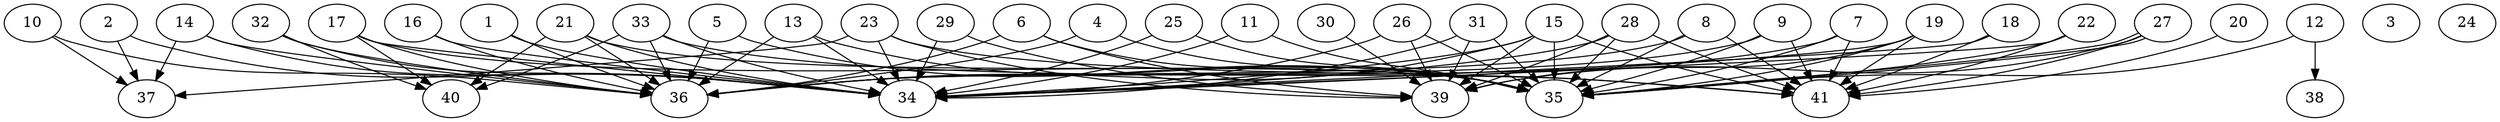 // DAG (tier=3-complex, mode=compute, n=41, ccr=0.464, fat=0.829, density=0.611, regular=0.302, jump=0.327, mindata=1048576, maxdata=16777216)
// DAG automatically generated by daggen at Sun Aug 24 16:33:34 2025
// /home/ermia/Project/Environments/daggen/bin/daggen --dot --ccr 0.464 --fat 0.829 --regular 0.302 --density 0.611 --jump 0.327 --mindata 1048576 --maxdata 16777216 -n 41 
digraph G {
  1 [size="429034570465961984", alpha="0.10", expect_size="214517285232980992"]
  1 -> 34 [size ="176578050916352"]
  1 -> 36 [size ="176578050916352"]
  2 [size="178443890338662048", alpha="0.16", expect_size="89221945169331024"]
  2 -> 34 [size ="82708319436800"]
  2 -> 37 [size ="82708319436800"]
  3 [size="33063723432830908", alpha="0.11", expect_size="16531861716415454"]
  4 [size="492686681272982016", alpha="0.19", expect_size="246343340636491008"]
  4 -> 35 [size ="337930115612672"]
  4 -> 36 [size ="337930115612672"]
  5 [size="208339156109789632", alpha="0.11", expect_size="104169578054894816"]
  5 -> 35 [size ="102349817249792"]
  5 -> 36 [size ="102349817249792"]
  6 [size="54353043131162800", alpha="0.15", expect_size="27176521565581400"]
  6 -> 35 [size ="1454773882585088"]
  6 -> 36 [size ="1454773882585088"]
  6 -> 39 [size ="1454773882585088"]
  7 [size="2532968545621242806272", alpha="0.04", expect_size="1266484272810621403136"]
  7 -> 35 [size ="1486539720753152"]
  7 -> 36 [size ="1486539720753152"]
  7 -> 41 [size ="1486539720753152"]
  8 [size="4728032444147176", alpha="0.11", expect_size="2364016222073588"]
  8 -> 35 [size ="306232543936512"]
  8 -> 36 [size ="306232543936512"]
  8 -> 41 [size ="306232543936512"]
  9 [size="4319355712949280833536", alpha="0.02", expect_size="2159677856474640416768"]
  9 -> 35 [size ="2121791153635328"]
  9 -> 36 [size ="2121791153635328"]
  9 -> 41 [size ="2121791153635328"]
  10 [size="2508600326796395008", alpha="0.15", expect_size="1254300163398197504"]
  10 -> 36 [size ="963825566220288"]
  10 -> 37 [size ="963825566220288"]
  11 [size="2749469438720678912", alpha="0.06", expect_size="1374734719360339456"]
  11 -> 34 [size ="2032040430010368"]
  11 -> 35 [size ="2032040430010368"]
  12 [size="2064476826953003264", alpha="0.19", expect_size="1032238413476501632"]
  12 -> 35 [size ="1467172782080000"]
  12 -> 38 [size ="1467172782080000"]
  13 [size="2273629078187528", alpha="0.17", expect_size="1136814539093764"]
  13 -> 34 [size ="42241137573888"]
  13 -> 35 [size ="42241137573888"]
  13 -> 36 [size ="42241137573888"]
  14 [size="281393893982298688", alpha="0.03", expect_size="140696946991149344"]
  14 -> 34 [size ="331465745235968"]
  14 -> 36 [size ="331465745235968"]
  14 -> 37 [size ="331465745235968"]
  15 [size="86088098665345136", alpha="0.08", expect_size="43044049332672568"]
  15 -> 34 [size ="38129780129792"]
  15 -> 35 [size ="38129780129792"]
  15 -> 36 [size ="38129780129792"]
  15 -> 39 [size ="38129780129792"]
  15 -> 41 [size ="38129780129792"]
  16 [size="4056022738183521304576", alpha="0.18", expect_size="2028011369091760652288"]
  16 -> 34 [size ="2034652474769408"]
  16 -> 36 [size ="2034652474769408"]
  17 [size="71179976758076944", alpha="0.18", expect_size="35589988379038472"]
  17 -> 34 [size ="192871084851200"]
  17 -> 35 [size ="192871084851200"]
  17 -> 36 [size ="192871084851200"]
  17 -> 40 [size ="192871084851200"]
  18 [size="4814255870449682432", alpha="0.16", expect_size="2407127935224841216"]
  18 -> 34 [size ="1685290439671808"]
  18 -> 41 [size ="1685290439671808"]
  19 [size="655654430465197568", alpha="0.02", expect_size="327827215232598784"]
  19 -> 34 [size ="253570876178432"]
  19 -> 35 [size ="253570876178432"]
  19 -> 39 [size ="253570876178432"]
  19 -> 41 [size ="253570876178432"]
  20 [size="6143421230160505", alpha="0.07", expect_size="3071710615080252"]
  20 -> 41 [size ="229803869339648"]
  21 [size="41131649607888011264", alpha="0.10", expect_size="20565824803944005632"]
  21 -> 34 [size ="95325129801728"]
  21 -> 35 [size ="95325129801728"]
  21 -> 36 [size ="95325129801728"]
  21 -> 40 [size ="95325129801728"]
  22 [size="65881516889152128", alpha="0.16", expect_size="32940758444576064"]
  22 -> 34 [size ="1207355647721472"]
  22 -> 35 [size ="1207355647721472"]
  22 -> 41 [size ="1207355647721472"]
  23 [size="62210554771770456", alpha="0.12", expect_size="31105277385885228"]
  23 -> 34 [size ="1005080362876928"]
  23 -> 37 [size ="1005080362876928"]
  23 -> 39 [size ="1005080362876928"]
  23 -> 41 [size ="1005080362876928"]
  24 [size="4861126689349120", alpha="0.11", expect_size="2430563344674560"]
  25 [size="3460653867649496", alpha="0.00", expect_size="1730326933824748"]
  25 -> 34 [size ="91573534588928"]
  25 -> 35 [size ="91573534588928"]
  26 [size="287525805272857888", alpha="0.15", expect_size="143762902636428944"]
  26 -> 34 [size ="551328250068992"]
  26 -> 35 [size ="551328250068992"]
  26 -> 39 [size ="551328250068992"]
  27 [size="119009100485735104", alpha="0.04", expect_size="59504550242867552"]
  27 -> 35 [size ="2030996081868800"]
  27 -> 35 [size ="2030996081868800"]
  27 -> 39 [size ="2030996081868800"]
  27 -> 41 [size ="2030996081868800"]
  28 [size="466669764261684672", alpha="0.08", expect_size="233334882130842336"]
  28 -> 34 [size ="183730647859200"]
  28 -> 35 [size ="183730647859200"]
  28 -> 39 [size ="183730647859200"]
  28 -> 41 [size ="183730647859200"]
  29 [size="22816942967500852", alpha="0.02", expect_size="11408471483750426"]
  29 -> 34 [size ="433175939514368"]
  29 -> 39 [size ="433175939514368"]
  30 [size="1311327295242718150656", alpha="0.06", expect_size="655663647621359075328"]
  30 -> 39 [size ="958438066618368"]
  31 [size="7826639071235075", alpha="0.16", expect_size="3913319535617537"]
  31 -> 34 [size ="606219542724608"]
  31 -> 35 [size ="606219542724608"]
  31 -> 39 [size ="606219542724608"]
  32 [size="5104387191386778", alpha="0.08", expect_size="2552193595693389"]
  32 -> 34 [size ="175041929019392"]
  32 -> 36 [size ="175041929019392"]
  32 -> 40 [size ="175041929019392"]
  33 [size="4907425010039452672", alpha="0.07", expect_size="2453712505019726336"]
  33 -> 34 [size ="1887185150148608"]
  33 -> 36 [size ="1887185150148608"]
  33 -> 40 [size ="1887185150148608"]
  33 -> 41 [size ="1887185150148608"]
  34 [size="1613941979786357248", alpha="0.17", expect_size="806970989893178624"]
  35 [size="3188763188538508", alpha="0.07", expect_size="1594381594269254"]
  36 [size="70550623418844408", alpha="0.05", expect_size="35275311709422204"]
  37 [size="20421065249673608", alpha="0.01", expect_size="10210532624836804"]
  38 [size="31587100221581033472", alpha="0.12", expect_size="15793550110790516736"]
  39 [size="6541404620169593", alpha="0.12", expect_size="3270702310084796"]
  40 [size="44281166051842808", alpha="0.10", expect_size="22140583025921404"]
  41 [size="1403194630793265676288", alpha="0.11", expect_size="701597315396632838144"]
}